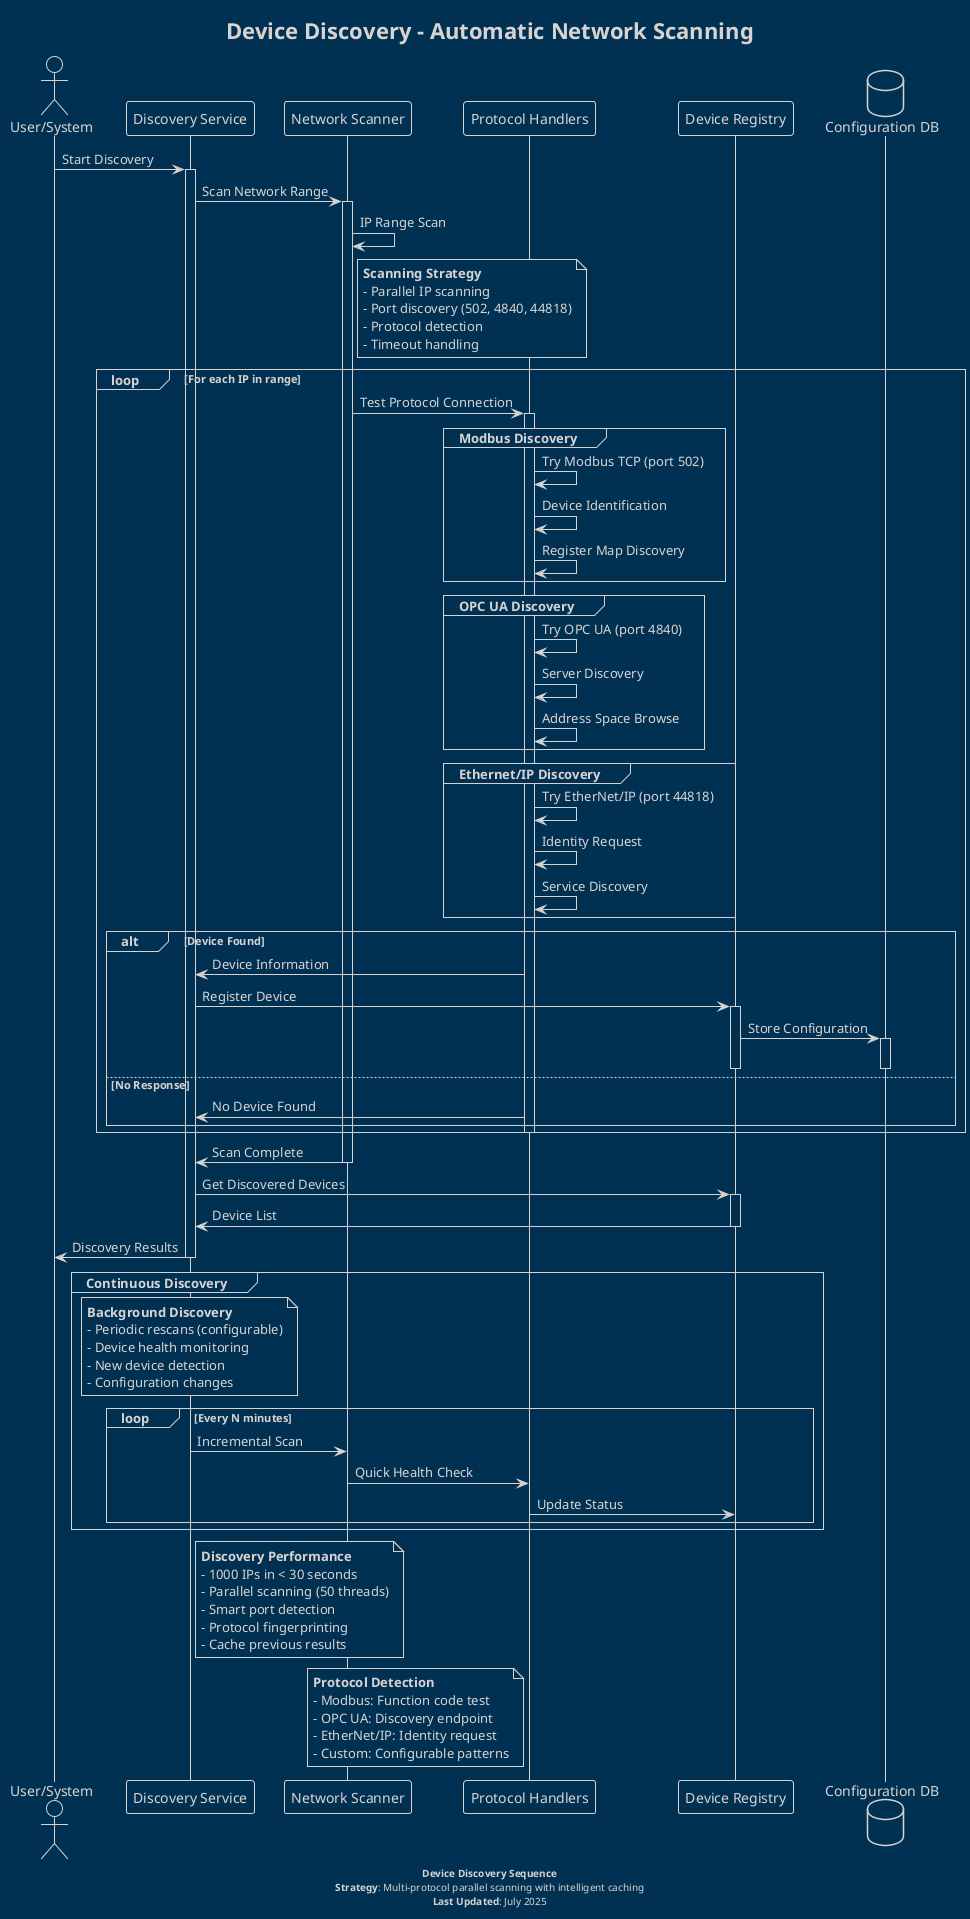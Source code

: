@startuml Device Discovery Sequence
!theme blueprint

title Device Discovery - Automatic Network Scanning

' Define participants
actor "User/System" as user
participant "Discovery Service" as discovery
participant "Network Scanner" as scanner
participant "Protocol Handlers" as protocols
participant "Device Registry" as registry
database "Configuration DB" as configdb

' Discovery initiation
user -> discovery : Start Discovery
activate discovery
discovery -> scanner : Scan Network Range
activate scanner

' Network scanning phase
scanner -> scanner : IP Range Scan
note right of scanner
  **Scanning Strategy**
  - Parallel IP scanning
  - Port discovery (502, 4840, 44818)
  - Protocol detection
  - Timeout handling
end note

loop For each IP in range
    scanner -> protocols : Test Protocol Connection
    activate protocols
    
    group Modbus Discovery
        protocols -> protocols : Try Modbus TCP (port 502)
        protocols -> protocols : Device Identification
        protocols -> protocols : Register Map Discovery
    end
    
    group OPC UA Discovery
        protocols -> protocols : Try OPC UA (port 4840)
        protocols -> protocols : Server Discovery
        protocols -> protocols : Address Space Browse
    end
    
    group Ethernet/IP Discovery
        protocols -> protocols : Try EtherNet/IP (port 44818)
        protocols -> protocols : Identity Request
        protocols -> protocols : Service Discovery
    end
    
    alt Device Found
        protocols -> discovery : Device Information
        discovery -> registry : Register Device
        activate registry
        registry -> configdb : Store Configuration
        activate configdb
        deactivate configdb
        deactivate registry
    else No Response
        protocols -> discovery : No Device Found
    end
    
    deactivate protocols
end

' Discovery completion
scanner -> discovery : Scan Complete
deactivate scanner

discovery -> registry : Get Discovered Devices
activate registry
registry -> discovery : Device List
deactivate registry

discovery -> user : Discovery Results
deactivate discovery

' Continuous discovery (optional)
group Continuous Discovery
    note over discovery
      **Background Discovery**
      - Periodic rescans (configurable)
      - Device health monitoring
      - New device detection
      - Configuration changes
    end note
    
    loop Every N minutes
        discovery -> scanner : Incremental Scan
        scanner -> protocols : Quick Health Check
        protocols -> registry : Update Status
    end
end

' Performance annotations
note right of discovery
  **Discovery Performance**
  - 1000 IPs in < 30 seconds
  - Parallel scanning (50 threads)
  - Smart port detection
  - Protocol fingerprinting
  - Cache previous results
end note

note left of protocols
  **Protocol Detection**
  - Modbus: Function code test
  - OPC UA: Discovery endpoint
  - EtherNet/IP: Identity request
  - Custom: Configurable patterns
end note

' Footer
center footer
  **Device Discovery Sequence**
  **Strategy**: Multi-protocol parallel scanning with intelligent caching
  **Last Updated**: July 2025
end footer

@enduml